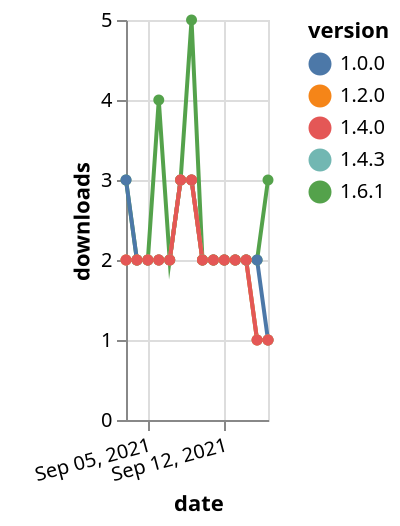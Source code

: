 {"$schema": "https://vega.github.io/schema/vega-lite/v5.json", "description": "A simple bar chart with embedded data.", "data": {"values": [{"date": "2021-09-03", "total": 224, "delta": 3, "version": "1.6.1"}, {"date": "2021-09-04", "total": 226, "delta": 2, "version": "1.6.1"}, {"date": "2021-09-05", "total": 228, "delta": 2, "version": "1.6.1"}, {"date": "2021-09-06", "total": 232, "delta": 4, "version": "1.6.1"}, {"date": "2021-09-07", "total": 234, "delta": 2, "version": "1.6.1"}, {"date": "2021-09-08", "total": 237, "delta": 3, "version": "1.6.1"}, {"date": "2021-09-09", "total": 242, "delta": 5, "version": "1.6.1"}, {"date": "2021-09-10", "total": 244, "delta": 2, "version": "1.6.1"}, {"date": "2021-09-11", "total": 246, "delta": 2, "version": "1.6.1"}, {"date": "2021-09-12", "total": 248, "delta": 2, "version": "1.6.1"}, {"date": "2021-09-13", "total": 250, "delta": 2, "version": "1.6.1"}, {"date": "2021-09-14", "total": 252, "delta": 2, "version": "1.6.1"}, {"date": "2021-09-15", "total": 254, "delta": 2, "version": "1.6.1"}, {"date": "2021-09-16", "total": 257, "delta": 3, "version": "1.6.1"}, {"date": "2021-09-03", "total": 1488, "delta": 3, "version": "1.0.0"}, {"date": "2021-09-04", "total": 1490, "delta": 2, "version": "1.0.0"}, {"date": "2021-09-05", "total": 1492, "delta": 2, "version": "1.0.0"}, {"date": "2021-09-06", "total": 1494, "delta": 2, "version": "1.0.0"}, {"date": "2021-09-07", "total": 1496, "delta": 2, "version": "1.0.0"}, {"date": "2021-09-08", "total": 1499, "delta": 3, "version": "1.0.0"}, {"date": "2021-09-09", "total": 1502, "delta": 3, "version": "1.0.0"}, {"date": "2021-09-10", "total": 1504, "delta": 2, "version": "1.0.0"}, {"date": "2021-09-11", "total": 1506, "delta": 2, "version": "1.0.0"}, {"date": "2021-09-12", "total": 1508, "delta": 2, "version": "1.0.0"}, {"date": "2021-09-13", "total": 1510, "delta": 2, "version": "1.0.0"}, {"date": "2021-09-14", "total": 1512, "delta": 2, "version": "1.0.0"}, {"date": "2021-09-15", "total": 1514, "delta": 2, "version": "1.0.0"}, {"date": "2021-09-16", "total": 1515, "delta": 1, "version": "1.0.0"}, {"date": "2021-09-03", "total": 372, "delta": 2, "version": "1.4.3"}, {"date": "2021-09-04", "total": 374, "delta": 2, "version": "1.4.3"}, {"date": "2021-09-05", "total": 376, "delta": 2, "version": "1.4.3"}, {"date": "2021-09-06", "total": 378, "delta": 2, "version": "1.4.3"}, {"date": "2021-09-07", "total": 380, "delta": 2, "version": "1.4.3"}, {"date": "2021-09-08", "total": 383, "delta": 3, "version": "1.4.3"}, {"date": "2021-09-09", "total": 386, "delta": 3, "version": "1.4.3"}, {"date": "2021-09-10", "total": 388, "delta": 2, "version": "1.4.3"}, {"date": "2021-09-11", "total": 390, "delta": 2, "version": "1.4.3"}, {"date": "2021-09-12", "total": 392, "delta": 2, "version": "1.4.3"}, {"date": "2021-09-13", "total": 394, "delta": 2, "version": "1.4.3"}, {"date": "2021-09-14", "total": 396, "delta": 2, "version": "1.4.3"}, {"date": "2021-09-15", "total": 397, "delta": 1, "version": "1.4.3"}, {"date": "2021-09-16", "total": 398, "delta": 1, "version": "1.4.3"}, {"date": "2021-09-03", "total": 1005, "delta": 2, "version": "1.2.0"}, {"date": "2021-09-04", "total": 1007, "delta": 2, "version": "1.2.0"}, {"date": "2021-09-05", "total": 1009, "delta": 2, "version": "1.2.0"}, {"date": "2021-09-06", "total": 1011, "delta": 2, "version": "1.2.0"}, {"date": "2021-09-07", "total": 1013, "delta": 2, "version": "1.2.0"}, {"date": "2021-09-08", "total": 1016, "delta": 3, "version": "1.2.0"}, {"date": "2021-09-09", "total": 1019, "delta": 3, "version": "1.2.0"}, {"date": "2021-09-10", "total": 1021, "delta": 2, "version": "1.2.0"}, {"date": "2021-09-11", "total": 1023, "delta": 2, "version": "1.2.0"}, {"date": "2021-09-12", "total": 1025, "delta": 2, "version": "1.2.0"}, {"date": "2021-09-13", "total": 1027, "delta": 2, "version": "1.2.0"}, {"date": "2021-09-14", "total": 1029, "delta": 2, "version": "1.2.0"}, {"date": "2021-09-15", "total": 1030, "delta": 1, "version": "1.2.0"}, {"date": "2021-09-16", "total": 1031, "delta": 1, "version": "1.2.0"}, {"date": "2021-09-03", "total": 670, "delta": 2, "version": "1.4.0"}, {"date": "2021-09-04", "total": 672, "delta": 2, "version": "1.4.0"}, {"date": "2021-09-05", "total": 674, "delta": 2, "version": "1.4.0"}, {"date": "2021-09-06", "total": 676, "delta": 2, "version": "1.4.0"}, {"date": "2021-09-07", "total": 678, "delta": 2, "version": "1.4.0"}, {"date": "2021-09-08", "total": 681, "delta": 3, "version": "1.4.0"}, {"date": "2021-09-09", "total": 684, "delta": 3, "version": "1.4.0"}, {"date": "2021-09-10", "total": 686, "delta": 2, "version": "1.4.0"}, {"date": "2021-09-11", "total": 688, "delta": 2, "version": "1.4.0"}, {"date": "2021-09-12", "total": 690, "delta": 2, "version": "1.4.0"}, {"date": "2021-09-13", "total": 692, "delta": 2, "version": "1.4.0"}, {"date": "2021-09-14", "total": 694, "delta": 2, "version": "1.4.0"}, {"date": "2021-09-15", "total": 695, "delta": 1, "version": "1.4.0"}, {"date": "2021-09-16", "total": 696, "delta": 1, "version": "1.4.0"}]}, "width": "container", "mark": {"type": "line", "point": {"filled": true}}, "encoding": {"x": {"field": "date", "type": "temporal", "timeUnit": "yearmonthdate", "title": "date", "axis": {"labelAngle": -15}}, "y": {"field": "delta", "type": "quantitative", "title": "downloads"}, "color": {"field": "version", "type": "nominal"}, "tooltip": {"field": "delta"}}}